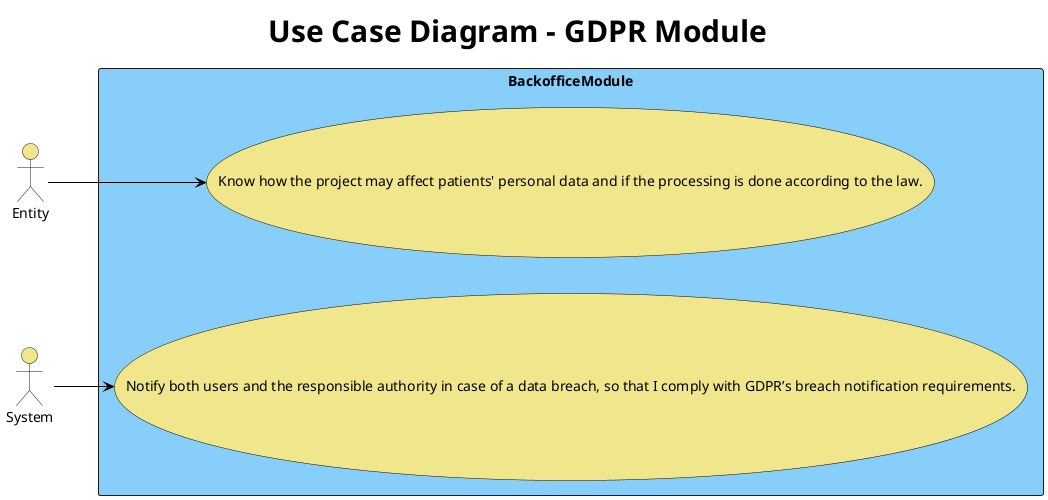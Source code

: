 ﻿@startuml
title Use Case Diagram - GDPR Module

left to right direction

actor Entity #F0E68C
actor System #F0E68C

skinparam usecase {
    BackgroundColor LightBlue
    ArrowColor Black
    BorderColor Black
    FontColor Black
    FontSize 14
}

skinparam title {
    FontSize 30
}

rectangle BackofficeModule #87CEFA {

    usecase "Know how the project may affect patients' personal data and if the processing is done according to the law." as UC44 #F0E68C
    Entity --> UC44

    usecase "Notify both users and the responsible authority in case of a data breach, so that I comply with GDPR’s breach notification requirements." as UC45 #F0E68C
    System --> UC45


}

@enduml